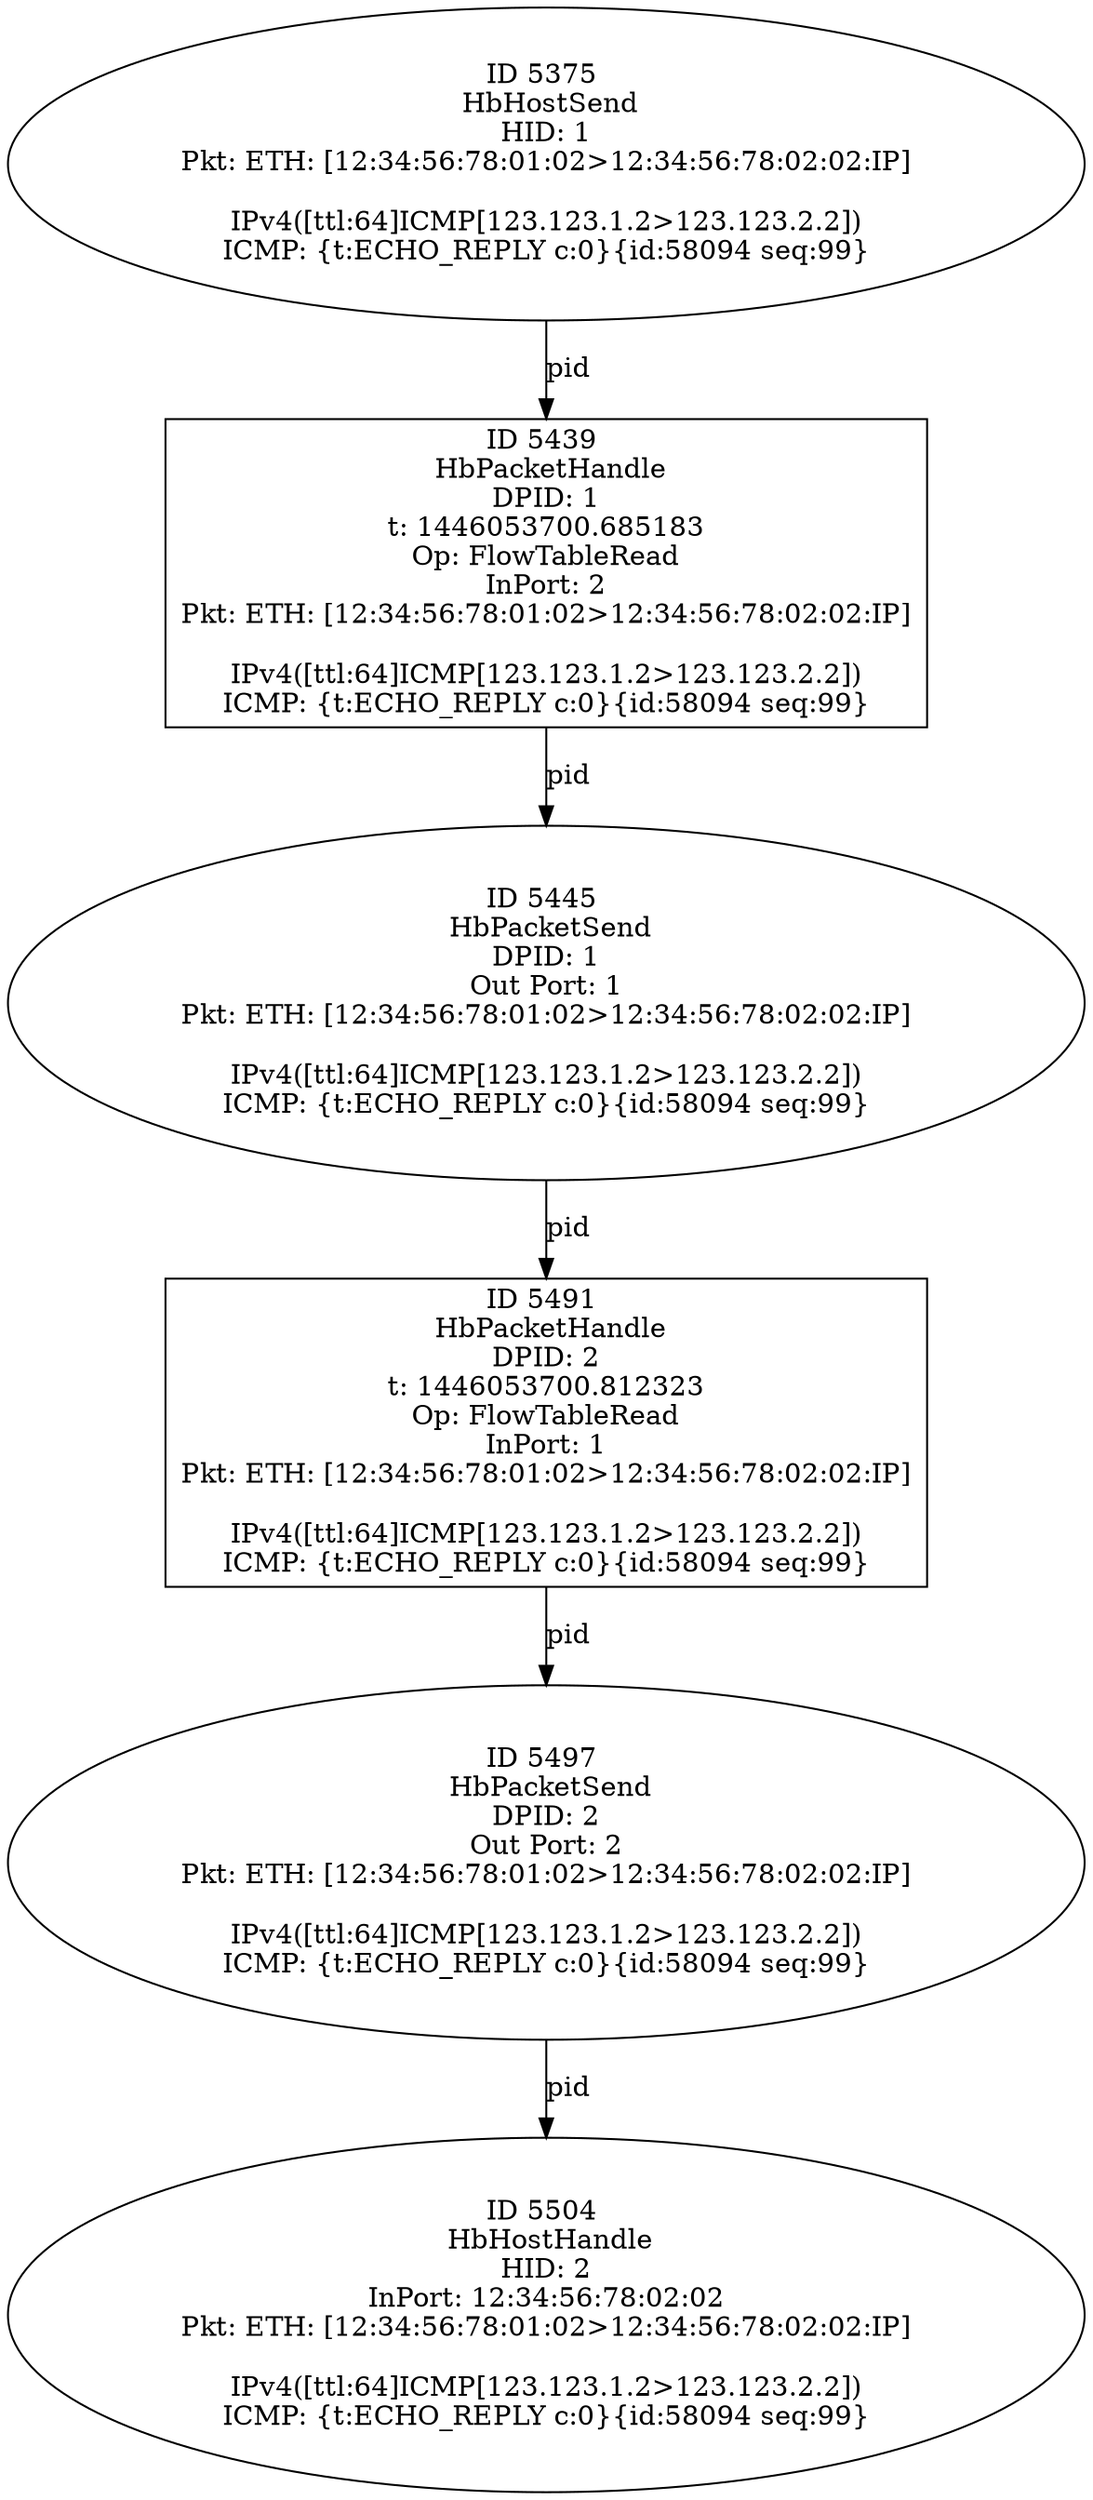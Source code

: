 strict digraph G {
5504 [shape=oval, event=<hb_events.HbHostHandle object at 0x104c7cd50>, label="ID 5504 
 HbHostHandle
HID: 2
InPort: 12:34:56:78:02:02
Pkt: ETH: [12:34:56:78:01:02>12:34:56:78:02:02:IP]

IPv4([ttl:64]ICMP[123.123.1.2>123.123.2.2])
ICMP: {t:ECHO_REPLY c:0}{id:58094 seq:99}"];
5445 [shape=oval, event=<hb_events.HbPacketSend object at 0x104c4e290>, label="ID 5445 
 HbPacketSend
DPID: 1
Out Port: 1
Pkt: ETH: [12:34:56:78:01:02>12:34:56:78:02:02:IP]

IPv4([ttl:64]ICMP[123.123.1.2>123.123.2.2])
ICMP: {t:ECHO_REPLY c:0}{id:58094 seq:99}"];
5491 [shape=box, event=<hb_events.HbPacketHandle object at 0x104c75410>, label="ID 5491 
 HbPacketHandle
DPID: 2
t: 1446053700.812323
Op: FlowTableRead
InPort: 1
Pkt: ETH: [12:34:56:78:01:02>12:34:56:78:02:02:IP]

IPv4([ttl:64]ICMP[123.123.1.2>123.123.2.2])
ICMP: {t:ECHO_REPLY c:0}{id:58094 seq:99}"];
5497 [shape=oval, event=<hb_events.HbPacketSend object at 0x104c7cc90>, label="ID 5497 
 HbPacketSend
DPID: 2
Out Port: 2
Pkt: ETH: [12:34:56:78:01:02>12:34:56:78:02:02:IP]

IPv4([ttl:64]ICMP[123.123.1.2>123.123.2.2])
ICMP: {t:ECHO_REPLY c:0}{id:58094 seq:99}"];
5375 [shape=oval, event=<hb_events.HbHostSend object at 0x104c16d10>, label="ID 5375 
 HbHostSend
HID: 1
Pkt: ETH: [12:34:56:78:01:02>12:34:56:78:02:02:IP]

IPv4([ttl:64]ICMP[123.123.1.2>123.123.2.2])
ICMP: {t:ECHO_REPLY c:0}{id:58094 seq:99}"];
5439 [shape=box, event=<hb_events.HbPacketHandle object at 0x104c5b090>, label="ID 5439 
 HbPacketHandle
DPID: 1
t: 1446053700.685183
Op: FlowTableRead
InPort: 2
Pkt: ETH: [12:34:56:78:01:02>12:34:56:78:02:02:IP]

IPv4([ttl:64]ICMP[123.123.1.2>123.123.2.2])
ICMP: {t:ECHO_REPLY c:0}{id:58094 seq:99}"];
5445 -> 5491  [rel=pid, label=pid];
5491 -> 5497  [rel=pid, label=pid];
5497 -> 5504  [rel=pid, label=pid];
5375 -> 5439  [rel=pid, label=pid];
5439 -> 5445  [rel=pid, label=pid];
}
